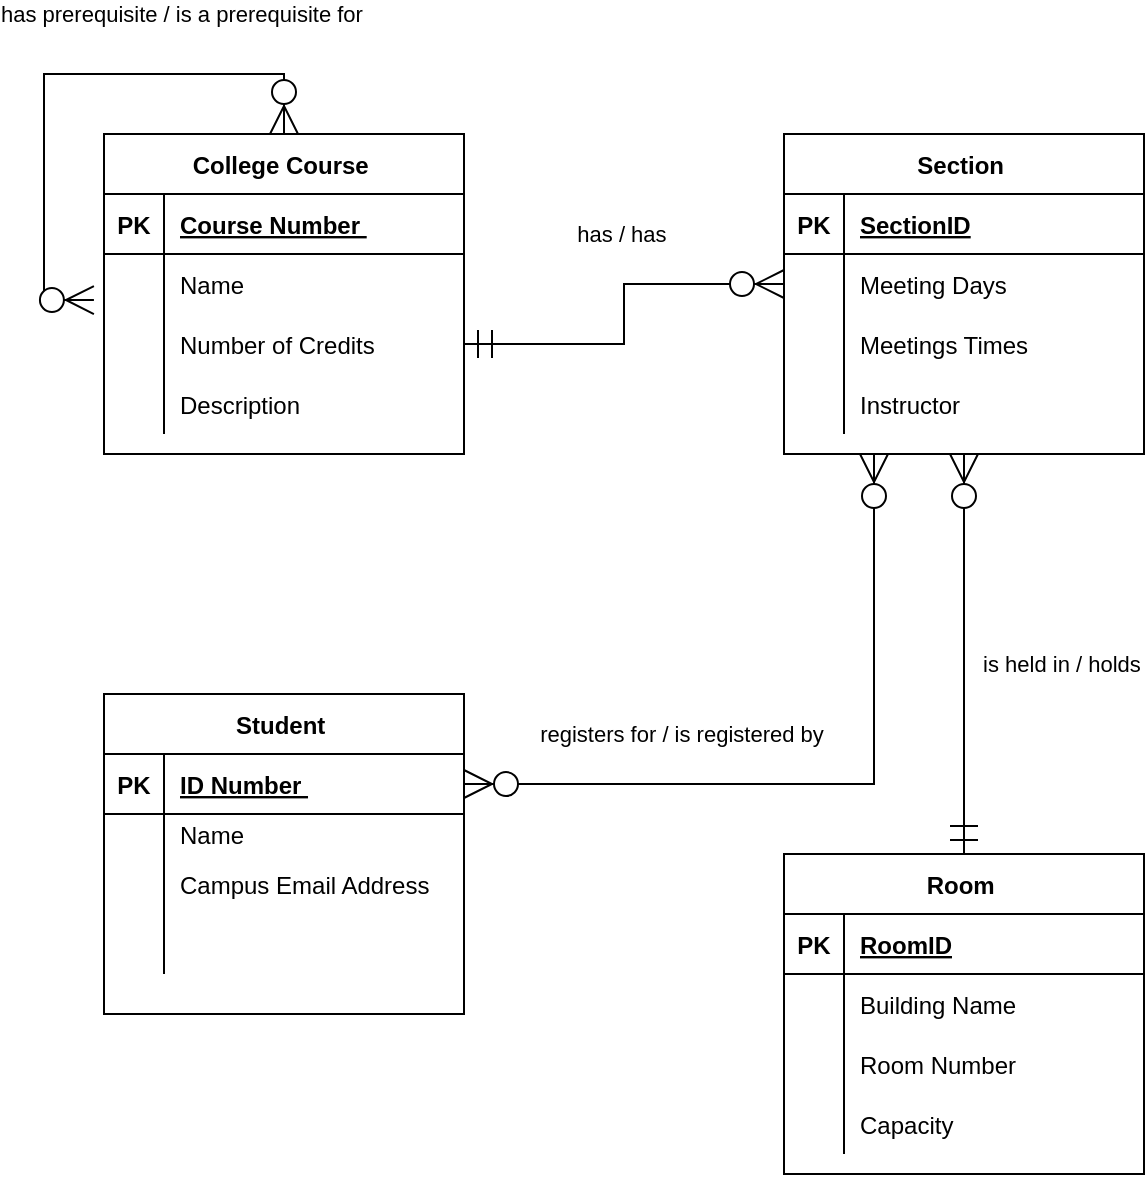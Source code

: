 <mxfile version="14.2.9" type="google"><diagram id="fq0gmclt5hVryEKP63tm" name="Page-1"><mxGraphModel dx="2062" dy="1122" grid="1" gridSize="10" guides="1" tooltips="1" connect="1" arrows="1" fold="1" page="1" pageScale="1" pageWidth="850" pageHeight="1100" math="0" shadow="0"><root><mxCell id="0"/><mxCell id="1" parent="0"/><mxCell id="KqCbb_zBwAt-RyttXVWe-1" value="College Course " style="shape=table;startSize=30;container=1;collapsible=1;childLayout=tableLayout;fixedRows=1;rowLines=0;fontStyle=1;align=center;resizeLast=1;" vertex="1" parent="1"><mxGeometry x="140" y="200" width="180" height="160" as="geometry"/></mxCell><mxCell id="KqCbb_zBwAt-RyttXVWe-2" value="" style="shape=partialRectangle;collapsible=0;dropTarget=0;pointerEvents=0;fillColor=none;top=0;left=0;bottom=1;right=0;points=[[0,0.5],[1,0.5]];portConstraint=eastwest;" vertex="1" parent="KqCbb_zBwAt-RyttXVWe-1"><mxGeometry y="30" width="180" height="30" as="geometry"/></mxCell><mxCell id="KqCbb_zBwAt-RyttXVWe-3" value="PK" style="shape=partialRectangle;connectable=0;fillColor=none;top=0;left=0;bottom=0;right=0;fontStyle=1;overflow=hidden;" vertex="1" parent="KqCbb_zBwAt-RyttXVWe-2"><mxGeometry width="30" height="30" as="geometry"/></mxCell><mxCell id="KqCbb_zBwAt-RyttXVWe-4" value="Course Number " style="shape=partialRectangle;connectable=0;fillColor=none;top=0;left=0;bottom=0;right=0;align=left;spacingLeft=6;fontStyle=5;overflow=hidden;" vertex="1" parent="KqCbb_zBwAt-RyttXVWe-2"><mxGeometry x="30" width="150" height="30" as="geometry"/></mxCell><mxCell id="KqCbb_zBwAt-RyttXVWe-5" value="" style="shape=partialRectangle;collapsible=0;dropTarget=0;pointerEvents=0;fillColor=none;top=0;left=0;bottom=0;right=0;points=[[0,0.5],[1,0.5]];portConstraint=eastwest;" vertex="1" parent="KqCbb_zBwAt-RyttXVWe-1"><mxGeometry y="60" width="180" height="30" as="geometry"/></mxCell><mxCell id="KqCbb_zBwAt-RyttXVWe-6" value="" style="shape=partialRectangle;connectable=0;fillColor=none;top=0;left=0;bottom=0;right=0;editable=1;overflow=hidden;" vertex="1" parent="KqCbb_zBwAt-RyttXVWe-5"><mxGeometry width="30" height="30" as="geometry"/></mxCell><mxCell id="KqCbb_zBwAt-RyttXVWe-7" value="Name " style="shape=partialRectangle;connectable=0;fillColor=none;top=0;left=0;bottom=0;right=0;align=left;spacingLeft=6;overflow=hidden;" vertex="1" parent="KqCbb_zBwAt-RyttXVWe-5"><mxGeometry x="30" width="150" height="30" as="geometry"/></mxCell><mxCell id="KqCbb_zBwAt-RyttXVWe-8" value="" style="shape=partialRectangle;collapsible=0;dropTarget=0;pointerEvents=0;fillColor=none;top=0;left=0;bottom=0;right=0;points=[[0,0.5],[1,0.5]];portConstraint=eastwest;" vertex="1" parent="KqCbb_zBwAt-RyttXVWe-1"><mxGeometry y="90" width="180" height="30" as="geometry"/></mxCell><mxCell id="KqCbb_zBwAt-RyttXVWe-9" value="" style="shape=partialRectangle;connectable=0;fillColor=none;top=0;left=0;bottom=0;right=0;editable=1;overflow=hidden;" vertex="1" parent="KqCbb_zBwAt-RyttXVWe-8"><mxGeometry width="30" height="30" as="geometry"/></mxCell><mxCell id="KqCbb_zBwAt-RyttXVWe-10" value="Number of Credits " style="shape=partialRectangle;connectable=0;fillColor=none;top=0;left=0;bottom=0;right=0;align=left;spacingLeft=6;overflow=hidden;" vertex="1" parent="KqCbb_zBwAt-RyttXVWe-8"><mxGeometry x="30" width="150" height="30" as="geometry"/></mxCell><mxCell id="KqCbb_zBwAt-RyttXVWe-11" value="" style="shape=partialRectangle;collapsible=0;dropTarget=0;pointerEvents=0;fillColor=none;top=0;left=0;bottom=0;right=0;points=[[0,0.5],[1,0.5]];portConstraint=eastwest;" vertex="1" parent="KqCbb_zBwAt-RyttXVWe-1"><mxGeometry y="120" width="180" height="30" as="geometry"/></mxCell><mxCell id="KqCbb_zBwAt-RyttXVWe-12" value="" style="shape=partialRectangle;connectable=0;fillColor=none;top=0;left=0;bottom=0;right=0;editable=1;overflow=hidden;" vertex="1" parent="KqCbb_zBwAt-RyttXVWe-11"><mxGeometry width="30" height="30" as="geometry"/></mxCell><mxCell id="KqCbb_zBwAt-RyttXVWe-13" value="Description" style="shape=partialRectangle;connectable=0;fillColor=none;top=0;left=0;bottom=0;right=0;align=left;spacingLeft=6;overflow=hidden;" vertex="1" parent="KqCbb_zBwAt-RyttXVWe-11"><mxGeometry x="30" width="150" height="30" as="geometry"/></mxCell><mxCell id="KqCbb_zBwAt-RyttXVWe-60" value="has prerequisite / is a prerequisite for&amp;nbsp;" style="edgeStyle=orthogonalEdgeStyle;rounded=0;jumpSize=6;orthogonalLoop=1;jettySize=auto;html=1;exitX=0.5;exitY=0;exitDx=0;exitDy=0;entryX=-0.028;entryY=0.767;entryDx=0;entryDy=0;entryPerimeter=0;startArrow=ERzeroToMany;startFill=1;startSize=12;endArrow=ERzeroToMany;endFill=1;endSize=12;targetPerimeterSpacing=0;strokeWidth=1;" edge="1" parent="KqCbb_zBwAt-RyttXVWe-1" source="KqCbb_zBwAt-RyttXVWe-1" target="KqCbb_zBwAt-RyttXVWe-5"><mxGeometry x="-0.444" y="-30" relative="1" as="geometry"><mxPoint as="offset"/></mxGeometry></mxCell><mxCell id="KqCbb_zBwAt-RyttXVWe-55" value="registers for / is registered by&amp;nbsp;" style="edgeStyle=orthogonalEdgeStyle;rounded=0;orthogonalLoop=1;jettySize=auto;html=1;exitX=0.25;exitY=1;exitDx=0;exitDy=0;entryX=1;entryY=0.5;entryDx=0;entryDy=0;startArrow=ERzeroToMany;startFill=1;endArrow=ERzeroToMany;endFill=1;jumpSize=6;strokeWidth=1;endSize=12;targetPerimeterSpacing=0;startSize=12;" edge="1" parent="1" source="KqCbb_zBwAt-RyttXVWe-14" target="KqCbb_zBwAt-RyttXVWe-28"><mxGeometry x="0.405" y="-25" relative="1" as="geometry"><mxPoint as="offset"/></mxGeometry></mxCell><mxCell id="KqCbb_zBwAt-RyttXVWe-58" value="is held in / holds&amp;nbsp;" style="edgeStyle=orthogonalEdgeStyle;rounded=0;jumpSize=6;orthogonalLoop=1;jettySize=auto;html=1;exitX=0.5;exitY=1;exitDx=0;exitDy=0;entryX=0.5;entryY=0;entryDx=0;entryDy=0;startArrow=ERzeroToMany;startFill=1;startSize=12;endArrow=ERmandOne;endFill=0;endSize=12;targetPerimeterSpacing=0;strokeWidth=1;" edge="1" parent="1" source="KqCbb_zBwAt-RyttXVWe-14" target="KqCbb_zBwAt-RyttXVWe-40"><mxGeometry x="0.043" y="50" relative="1" as="geometry"><mxPoint as="offset"/></mxGeometry></mxCell><mxCell id="KqCbb_zBwAt-RyttXVWe-14" value="Section " style="shape=table;startSize=30;container=1;collapsible=1;childLayout=tableLayout;fixedRows=1;rowLines=0;fontStyle=1;align=center;resizeLast=1;" vertex="1" parent="1"><mxGeometry x="480" y="200" width="180" height="160" as="geometry"/></mxCell><mxCell id="KqCbb_zBwAt-RyttXVWe-15" value="" style="shape=partialRectangle;collapsible=0;dropTarget=0;pointerEvents=0;fillColor=none;top=0;left=0;bottom=1;right=0;points=[[0,0.5],[1,0.5]];portConstraint=eastwest;" vertex="1" parent="KqCbb_zBwAt-RyttXVWe-14"><mxGeometry y="30" width="180" height="30" as="geometry"/></mxCell><mxCell id="KqCbb_zBwAt-RyttXVWe-16" value="PK" style="shape=partialRectangle;connectable=0;fillColor=none;top=0;left=0;bottom=0;right=0;fontStyle=1;overflow=hidden;" vertex="1" parent="KqCbb_zBwAt-RyttXVWe-15"><mxGeometry width="30" height="30" as="geometry"/></mxCell><mxCell id="KqCbb_zBwAt-RyttXVWe-17" value="SectionID" style="shape=partialRectangle;connectable=0;fillColor=none;top=0;left=0;bottom=0;right=0;align=left;spacingLeft=6;fontStyle=5;overflow=hidden;" vertex="1" parent="KqCbb_zBwAt-RyttXVWe-15"><mxGeometry x="30" width="150" height="30" as="geometry"/></mxCell><mxCell id="KqCbb_zBwAt-RyttXVWe-18" value="" style="shape=partialRectangle;collapsible=0;dropTarget=0;pointerEvents=0;fillColor=none;top=0;left=0;bottom=0;right=0;points=[[0,0.5],[1,0.5]];portConstraint=eastwest;" vertex="1" parent="KqCbb_zBwAt-RyttXVWe-14"><mxGeometry y="60" width="180" height="30" as="geometry"/></mxCell><mxCell id="KqCbb_zBwAt-RyttXVWe-19" value="" style="shape=partialRectangle;connectable=0;fillColor=none;top=0;left=0;bottom=0;right=0;editable=1;overflow=hidden;" vertex="1" parent="KqCbb_zBwAt-RyttXVWe-18"><mxGeometry width="30" height="30" as="geometry"/></mxCell><mxCell id="KqCbb_zBwAt-RyttXVWe-20" value="Meeting Days " style="shape=partialRectangle;connectable=0;fillColor=none;top=0;left=0;bottom=0;right=0;align=left;spacingLeft=6;overflow=hidden;" vertex="1" parent="KqCbb_zBwAt-RyttXVWe-18"><mxGeometry x="30" width="150" height="30" as="geometry"/></mxCell><mxCell id="KqCbb_zBwAt-RyttXVWe-21" value="" style="shape=partialRectangle;collapsible=0;dropTarget=0;pointerEvents=0;fillColor=none;top=0;left=0;bottom=0;right=0;points=[[0,0.5],[1,0.5]];portConstraint=eastwest;" vertex="1" parent="KqCbb_zBwAt-RyttXVWe-14"><mxGeometry y="90" width="180" height="30" as="geometry"/></mxCell><mxCell id="KqCbb_zBwAt-RyttXVWe-22" value="" style="shape=partialRectangle;connectable=0;fillColor=none;top=0;left=0;bottom=0;right=0;editable=1;overflow=hidden;" vertex="1" parent="KqCbb_zBwAt-RyttXVWe-21"><mxGeometry width="30" height="30" as="geometry"/></mxCell><mxCell id="KqCbb_zBwAt-RyttXVWe-23" value="Meetings Times " style="shape=partialRectangle;connectable=0;fillColor=none;top=0;left=0;bottom=0;right=0;align=left;spacingLeft=6;overflow=hidden;" vertex="1" parent="KqCbb_zBwAt-RyttXVWe-21"><mxGeometry x="30" width="150" height="30" as="geometry"/></mxCell><mxCell id="KqCbb_zBwAt-RyttXVWe-24" value="" style="shape=partialRectangle;collapsible=0;dropTarget=0;pointerEvents=0;fillColor=none;top=0;left=0;bottom=0;right=0;points=[[0,0.5],[1,0.5]];portConstraint=eastwest;" vertex="1" parent="KqCbb_zBwAt-RyttXVWe-14"><mxGeometry y="120" width="180" height="30" as="geometry"/></mxCell><mxCell id="KqCbb_zBwAt-RyttXVWe-25" value="" style="shape=partialRectangle;connectable=0;fillColor=none;top=0;left=0;bottom=0;right=0;editable=1;overflow=hidden;" vertex="1" parent="KqCbb_zBwAt-RyttXVWe-24"><mxGeometry width="30" height="30" as="geometry"/></mxCell><mxCell id="KqCbb_zBwAt-RyttXVWe-26" value="Instructor " style="shape=partialRectangle;connectable=0;fillColor=none;top=0;left=0;bottom=0;right=0;align=left;spacingLeft=6;overflow=hidden;" vertex="1" parent="KqCbb_zBwAt-RyttXVWe-24"><mxGeometry x="30" width="150" height="30" as="geometry"/></mxCell><mxCell id="KqCbb_zBwAt-RyttXVWe-27" value="Student " style="shape=table;startSize=30;container=1;collapsible=1;childLayout=tableLayout;fixedRows=1;rowLines=0;fontStyle=1;align=center;resizeLast=1;" vertex="1" parent="1"><mxGeometry x="140" y="480" width="180" height="160" as="geometry"/></mxCell><mxCell id="KqCbb_zBwAt-RyttXVWe-28" value="" style="shape=partialRectangle;collapsible=0;dropTarget=0;pointerEvents=0;fillColor=none;top=0;left=0;bottom=1;right=0;points=[[0,0.5],[1,0.5]];portConstraint=eastwest;" vertex="1" parent="KqCbb_zBwAt-RyttXVWe-27"><mxGeometry y="30" width="180" height="30" as="geometry"/></mxCell><mxCell id="KqCbb_zBwAt-RyttXVWe-29" value="PK" style="shape=partialRectangle;connectable=0;fillColor=none;top=0;left=0;bottom=0;right=0;fontStyle=1;overflow=hidden;" vertex="1" parent="KqCbb_zBwAt-RyttXVWe-28"><mxGeometry width="30" height="30" as="geometry"/></mxCell><mxCell id="KqCbb_zBwAt-RyttXVWe-30" value="ID Number " style="shape=partialRectangle;connectable=0;fillColor=none;top=0;left=0;bottom=0;right=0;align=left;spacingLeft=6;fontStyle=5;overflow=hidden;" vertex="1" parent="KqCbb_zBwAt-RyttXVWe-28"><mxGeometry x="30" width="150" height="30" as="geometry"/></mxCell><mxCell id="KqCbb_zBwAt-RyttXVWe-31" value="" style="shape=partialRectangle;collapsible=0;dropTarget=0;pointerEvents=0;fillColor=none;top=0;left=0;bottom=0;right=0;points=[[0,0.5],[1,0.5]];portConstraint=eastwest;" vertex="1" parent="KqCbb_zBwAt-RyttXVWe-27"><mxGeometry y="60" width="180" height="20" as="geometry"/></mxCell><mxCell id="KqCbb_zBwAt-RyttXVWe-32" value="" style="shape=partialRectangle;connectable=0;fillColor=none;top=0;left=0;bottom=0;right=0;editable=1;overflow=hidden;" vertex="1" parent="KqCbb_zBwAt-RyttXVWe-31"><mxGeometry width="30" height="20" as="geometry"/></mxCell><mxCell id="KqCbb_zBwAt-RyttXVWe-33" value="Name " style="shape=partialRectangle;connectable=0;fillColor=none;top=0;left=0;bottom=0;right=0;align=left;spacingLeft=6;overflow=hidden;" vertex="1" parent="KqCbb_zBwAt-RyttXVWe-31"><mxGeometry x="30" width="150" height="20" as="geometry"/></mxCell><mxCell id="KqCbb_zBwAt-RyttXVWe-34" value="" style="shape=partialRectangle;collapsible=0;dropTarget=0;pointerEvents=0;fillColor=none;top=0;left=0;bottom=0;right=0;points=[[0,0.5],[1,0.5]];portConstraint=eastwest;" vertex="1" parent="KqCbb_zBwAt-RyttXVWe-27"><mxGeometry y="80" width="180" height="30" as="geometry"/></mxCell><mxCell id="KqCbb_zBwAt-RyttXVWe-35" value="" style="shape=partialRectangle;connectable=0;fillColor=none;top=0;left=0;bottom=0;right=0;editable=1;overflow=hidden;" vertex="1" parent="KqCbb_zBwAt-RyttXVWe-34"><mxGeometry width="30" height="30" as="geometry"/></mxCell><mxCell id="KqCbb_zBwAt-RyttXVWe-36" value="Campus Email Address " style="shape=partialRectangle;connectable=0;fillColor=none;top=0;left=0;bottom=0;right=0;align=left;spacingLeft=6;overflow=hidden;" vertex="1" parent="KqCbb_zBwAt-RyttXVWe-34"><mxGeometry x="30" width="150" height="30" as="geometry"/></mxCell><mxCell id="KqCbb_zBwAt-RyttXVWe-37" value="" style="shape=partialRectangle;collapsible=0;dropTarget=0;pointerEvents=0;fillColor=none;top=0;left=0;bottom=0;right=0;points=[[0,0.5],[1,0.5]];portConstraint=eastwest;" vertex="1" parent="KqCbb_zBwAt-RyttXVWe-27"><mxGeometry y="110" width="180" height="30" as="geometry"/></mxCell><mxCell id="KqCbb_zBwAt-RyttXVWe-38" value="" style="shape=partialRectangle;connectable=0;fillColor=none;top=0;left=0;bottom=0;right=0;editable=1;overflow=hidden;" vertex="1" parent="KqCbb_zBwAt-RyttXVWe-37"><mxGeometry width="30" height="30" as="geometry"/></mxCell><mxCell id="KqCbb_zBwAt-RyttXVWe-39" value="" style="shape=partialRectangle;connectable=0;fillColor=none;top=0;left=0;bottom=0;right=0;align=left;spacingLeft=6;overflow=hidden;" vertex="1" parent="KqCbb_zBwAt-RyttXVWe-37"><mxGeometry x="30" width="150" height="30" as="geometry"/></mxCell><mxCell id="KqCbb_zBwAt-RyttXVWe-40" value="Room " style="shape=table;startSize=30;container=1;collapsible=1;childLayout=tableLayout;fixedRows=1;rowLines=0;fontStyle=1;align=center;resizeLast=1;" vertex="1" parent="1"><mxGeometry x="480" y="560" width="180" height="160" as="geometry"/></mxCell><mxCell id="KqCbb_zBwAt-RyttXVWe-41" value="" style="shape=partialRectangle;collapsible=0;dropTarget=0;pointerEvents=0;fillColor=none;top=0;left=0;bottom=1;right=0;points=[[0,0.5],[1,0.5]];portConstraint=eastwest;" vertex="1" parent="KqCbb_zBwAt-RyttXVWe-40"><mxGeometry y="30" width="180" height="30" as="geometry"/></mxCell><mxCell id="KqCbb_zBwAt-RyttXVWe-42" value="PK" style="shape=partialRectangle;connectable=0;fillColor=none;top=0;left=0;bottom=0;right=0;fontStyle=1;overflow=hidden;" vertex="1" parent="KqCbb_zBwAt-RyttXVWe-41"><mxGeometry width="30" height="30" as="geometry"/></mxCell><mxCell id="KqCbb_zBwAt-RyttXVWe-43" value="RoomID" style="shape=partialRectangle;connectable=0;fillColor=none;top=0;left=0;bottom=0;right=0;align=left;spacingLeft=6;fontStyle=5;overflow=hidden;" vertex="1" parent="KqCbb_zBwAt-RyttXVWe-41"><mxGeometry x="30" width="150" height="30" as="geometry"/></mxCell><mxCell id="KqCbb_zBwAt-RyttXVWe-44" value="" style="shape=partialRectangle;collapsible=0;dropTarget=0;pointerEvents=0;fillColor=none;top=0;left=0;bottom=0;right=0;points=[[0,0.5],[1,0.5]];portConstraint=eastwest;" vertex="1" parent="KqCbb_zBwAt-RyttXVWe-40"><mxGeometry y="60" width="180" height="30" as="geometry"/></mxCell><mxCell id="KqCbb_zBwAt-RyttXVWe-45" value="" style="shape=partialRectangle;connectable=0;fillColor=none;top=0;left=0;bottom=0;right=0;editable=1;overflow=hidden;" vertex="1" parent="KqCbb_zBwAt-RyttXVWe-44"><mxGeometry width="30" height="30" as="geometry"/></mxCell><mxCell id="KqCbb_zBwAt-RyttXVWe-46" value="Building Name " style="shape=partialRectangle;connectable=0;fillColor=none;top=0;left=0;bottom=0;right=0;align=left;spacingLeft=6;overflow=hidden;" vertex="1" parent="KqCbb_zBwAt-RyttXVWe-44"><mxGeometry x="30" width="150" height="30" as="geometry"/></mxCell><mxCell id="KqCbb_zBwAt-RyttXVWe-47" value="" style="shape=partialRectangle;collapsible=0;dropTarget=0;pointerEvents=0;fillColor=none;top=0;left=0;bottom=0;right=0;points=[[0,0.5],[1,0.5]];portConstraint=eastwest;" vertex="1" parent="KqCbb_zBwAt-RyttXVWe-40"><mxGeometry y="90" width="180" height="30" as="geometry"/></mxCell><mxCell id="KqCbb_zBwAt-RyttXVWe-48" value="" style="shape=partialRectangle;connectable=0;fillColor=none;top=0;left=0;bottom=0;right=0;editable=1;overflow=hidden;" vertex="1" parent="KqCbb_zBwAt-RyttXVWe-47"><mxGeometry width="30" height="30" as="geometry"/></mxCell><mxCell id="KqCbb_zBwAt-RyttXVWe-49" value="Room Number " style="shape=partialRectangle;connectable=0;fillColor=none;top=0;left=0;bottom=0;right=0;align=left;spacingLeft=6;overflow=hidden;" vertex="1" parent="KqCbb_zBwAt-RyttXVWe-47"><mxGeometry x="30" width="150" height="30" as="geometry"/></mxCell><mxCell id="KqCbb_zBwAt-RyttXVWe-50" value="" style="shape=partialRectangle;collapsible=0;dropTarget=0;pointerEvents=0;fillColor=none;top=0;left=0;bottom=0;right=0;points=[[0,0.5],[1,0.5]];portConstraint=eastwest;" vertex="1" parent="KqCbb_zBwAt-RyttXVWe-40"><mxGeometry y="120" width="180" height="30" as="geometry"/></mxCell><mxCell id="KqCbb_zBwAt-RyttXVWe-51" value="" style="shape=partialRectangle;connectable=0;fillColor=none;top=0;left=0;bottom=0;right=0;editable=1;overflow=hidden;" vertex="1" parent="KqCbb_zBwAt-RyttXVWe-50"><mxGeometry width="30" height="30" as="geometry"/></mxCell><mxCell id="KqCbb_zBwAt-RyttXVWe-52" value="Capacity " style="shape=partialRectangle;connectable=0;fillColor=none;top=0;left=0;bottom=0;right=0;align=left;spacingLeft=6;overflow=hidden;" vertex="1" parent="KqCbb_zBwAt-RyttXVWe-50"><mxGeometry x="30" width="150" height="30" as="geometry"/></mxCell><mxCell id="KqCbb_zBwAt-RyttXVWe-54" value="has / has&amp;nbsp;" style="edgeStyle=orthogonalEdgeStyle;rounded=0;orthogonalLoop=1;jettySize=auto;html=1;exitX=1;exitY=0.5;exitDx=0;exitDy=0;entryX=0;entryY=0.5;entryDx=0;entryDy=0;startArrow=ERmandOne;startFill=0;endArrow=ERzeroToMany;endFill=1;endSize=12;startSize=12;" edge="1" parent="1" source="KqCbb_zBwAt-RyttXVWe-8" target="KqCbb_zBwAt-RyttXVWe-18"><mxGeometry x="0.158" y="25" relative="1" as="geometry"><mxPoint as="offset"/></mxGeometry></mxCell></root></mxGraphModel></diagram></mxfile>